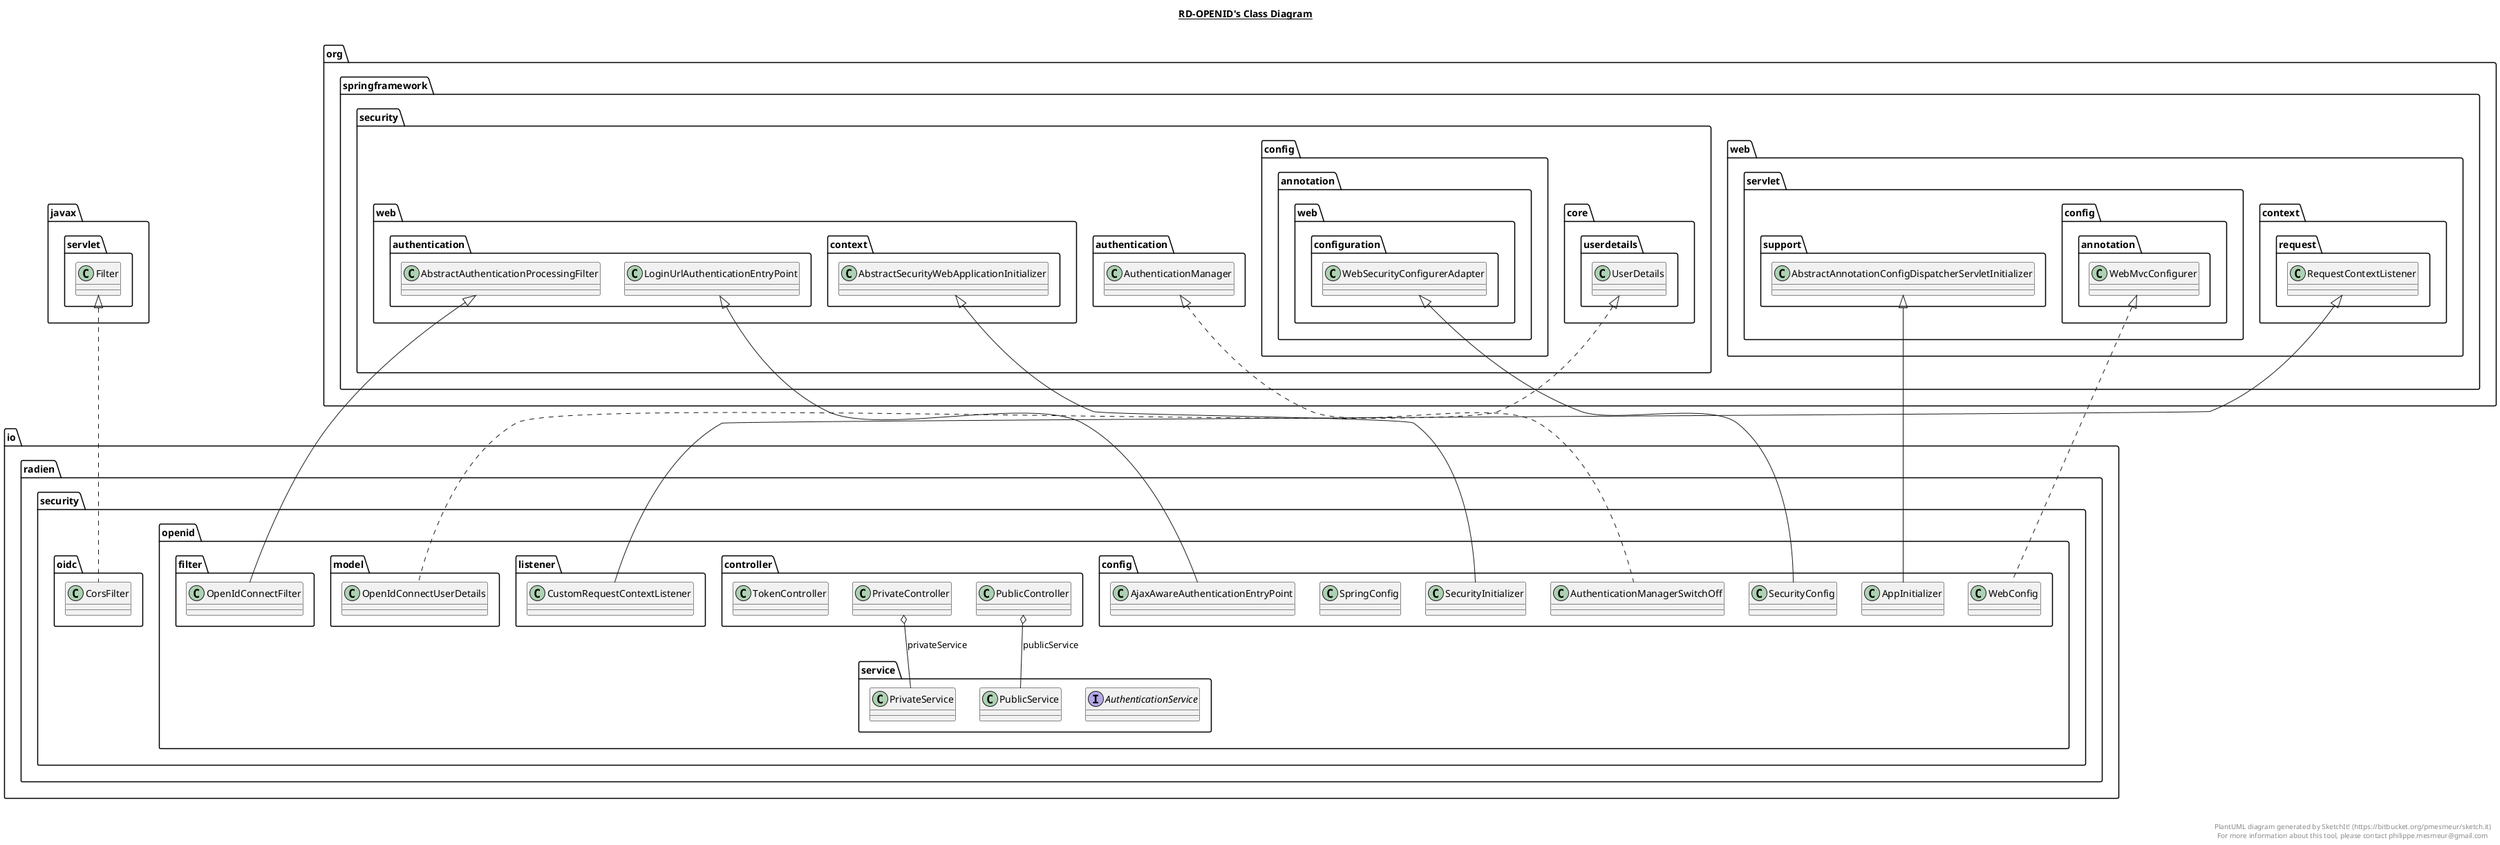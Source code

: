 @startuml

title __RD-OPENID's Class Diagram__\n

  namespace io.radien.security.oidc {
    class io.radien.security.oidc.CorsFilter {
    }
  }
  

  namespace io.radien.security.openid.config {
    class io.radien.security.openid.config.AjaxAwareAuthenticationEntryPoint {
    }
  }
  

  namespace io.radien.security.openid.config {
    class io.radien.security.openid.config.AppInitializer {
    }
  }
  

  namespace io.radien.security.openid.config {
    class io.radien.security.openid.config.AuthenticationManagerSwitchOff {
    }
  }
  

  namespace io.radien.security.openid.config {
    class io.radien.security.openid.config.SecurityConfig {
    }
  }
  

  namespace io.radien.security.openid.config {
    class io.radien.security.openid.config.SecurityInitializer {
    }
  }
  

  namespace io.radien.security.openid.config {
    class io.radien.security.openid.config.SpringConfig {
    }
  }
  

  namespace io.radien.security.openid.config {
    class io.radien.security.openid.config.WebConfig {
    }
  }
  

  namespace io.radien.security.openid.controller {
    class io.radien.security.openid.controller.PrivateController {
    }
  }
  

  namespace io.radien.security.openid.controller {
    class io.radien.security.openid.controller.PublicController {
    }
  }
  

  namespace io.radien.security.openid.controller {
    class io.radien.security.openid.controller.TokenController {
    }
  }
  

  namespace io.radien.security.openid.filter {
    class io.radien.security.openid.filter.OpenIdConnectFilter {
    }
  }
  

  namespace io.radien.security.openid.listener {
    class io.radien.security.openid.listener.CustomRequestContextListener {
    }
  }
  

  namespace io.radien.security.openid.model {
    class io.radien.security.openid.model.OpenIdConnectUserDetails {
    }
  }
  

  namespace io.radien.security.openid.service {
    interface io.radien.security.openid.service.AuthenticationService {
    }
  }
  

  namespace io.radien.security.openid.service {
    class io.radien.security.openid.service.PrivateService {
    }
  }
  

  namespace io.radien.security.openid.service {
    class io.radien.security.openid.service.PublicService {
    }
  }
  

  io.radien.security.oidc.CorsFilter .up.|> javax.servlet.Filter
  io.radien.security.openid.config.AjaxAwareAuthenticationEntryPoint -up-|> org.springframework.security.web.authentication.LoginUrlAuthenticationEntryPoint
  io.radien.security.openid.config.AppInitializer -up-|> org.springframework.web.servlet.support.AbstractAnnotationConfigDispatcherServletInitializer
  io.radien.security.openid.config.AuthenticationManagerSwitchOff .up.|> org.springframework.security.authentication.AuthenticationManager
  io.radien.security.openid.config.SecurityConfig -up-|> org.springframework.security.config.annotation.web.configuration.WebSecurityConfigurerAdapter
  io.radien.security.openid.config.SecurityInitializer -up-|> org.springframework.security.web.context.AbstractSecurityWebApplicationInitializer
  io.radien.security.openid.config.WebConfig .up.|> org.springframework.web.servlet.config.annotation.WebMvcConfigurer
  io.radien.security.openid.controller.PrivateController o-- io.radien.security.openid.service.PrivateService : privateService
  io.radien.security.openid.controller.PublicController o-- io.radien.security.openid.service.PublicService : publicService
  io.radien.security.openid.filter.OpenIdConnectFilter -up-|> org.springframework.security.web.authentication.AbstractAuthenticationProcessingFilter
  io.radien.security.openid.listener.CustomRequestContextListener -up-|> org.springframework.web.context.request.RequestContextListener
  io.radien.security.openid.model.OpenIdConnectUserDetails .up.|> org.springframework.security.core.userdetails.UserDetails


right footer


PlantUML diagram generated by SketchIt! (https://bitbucket.org/pmesmeur/sketch.it)
For more information about this tool, please contact philippe.mesmeur@gmail.com
endfooter

@enduml
